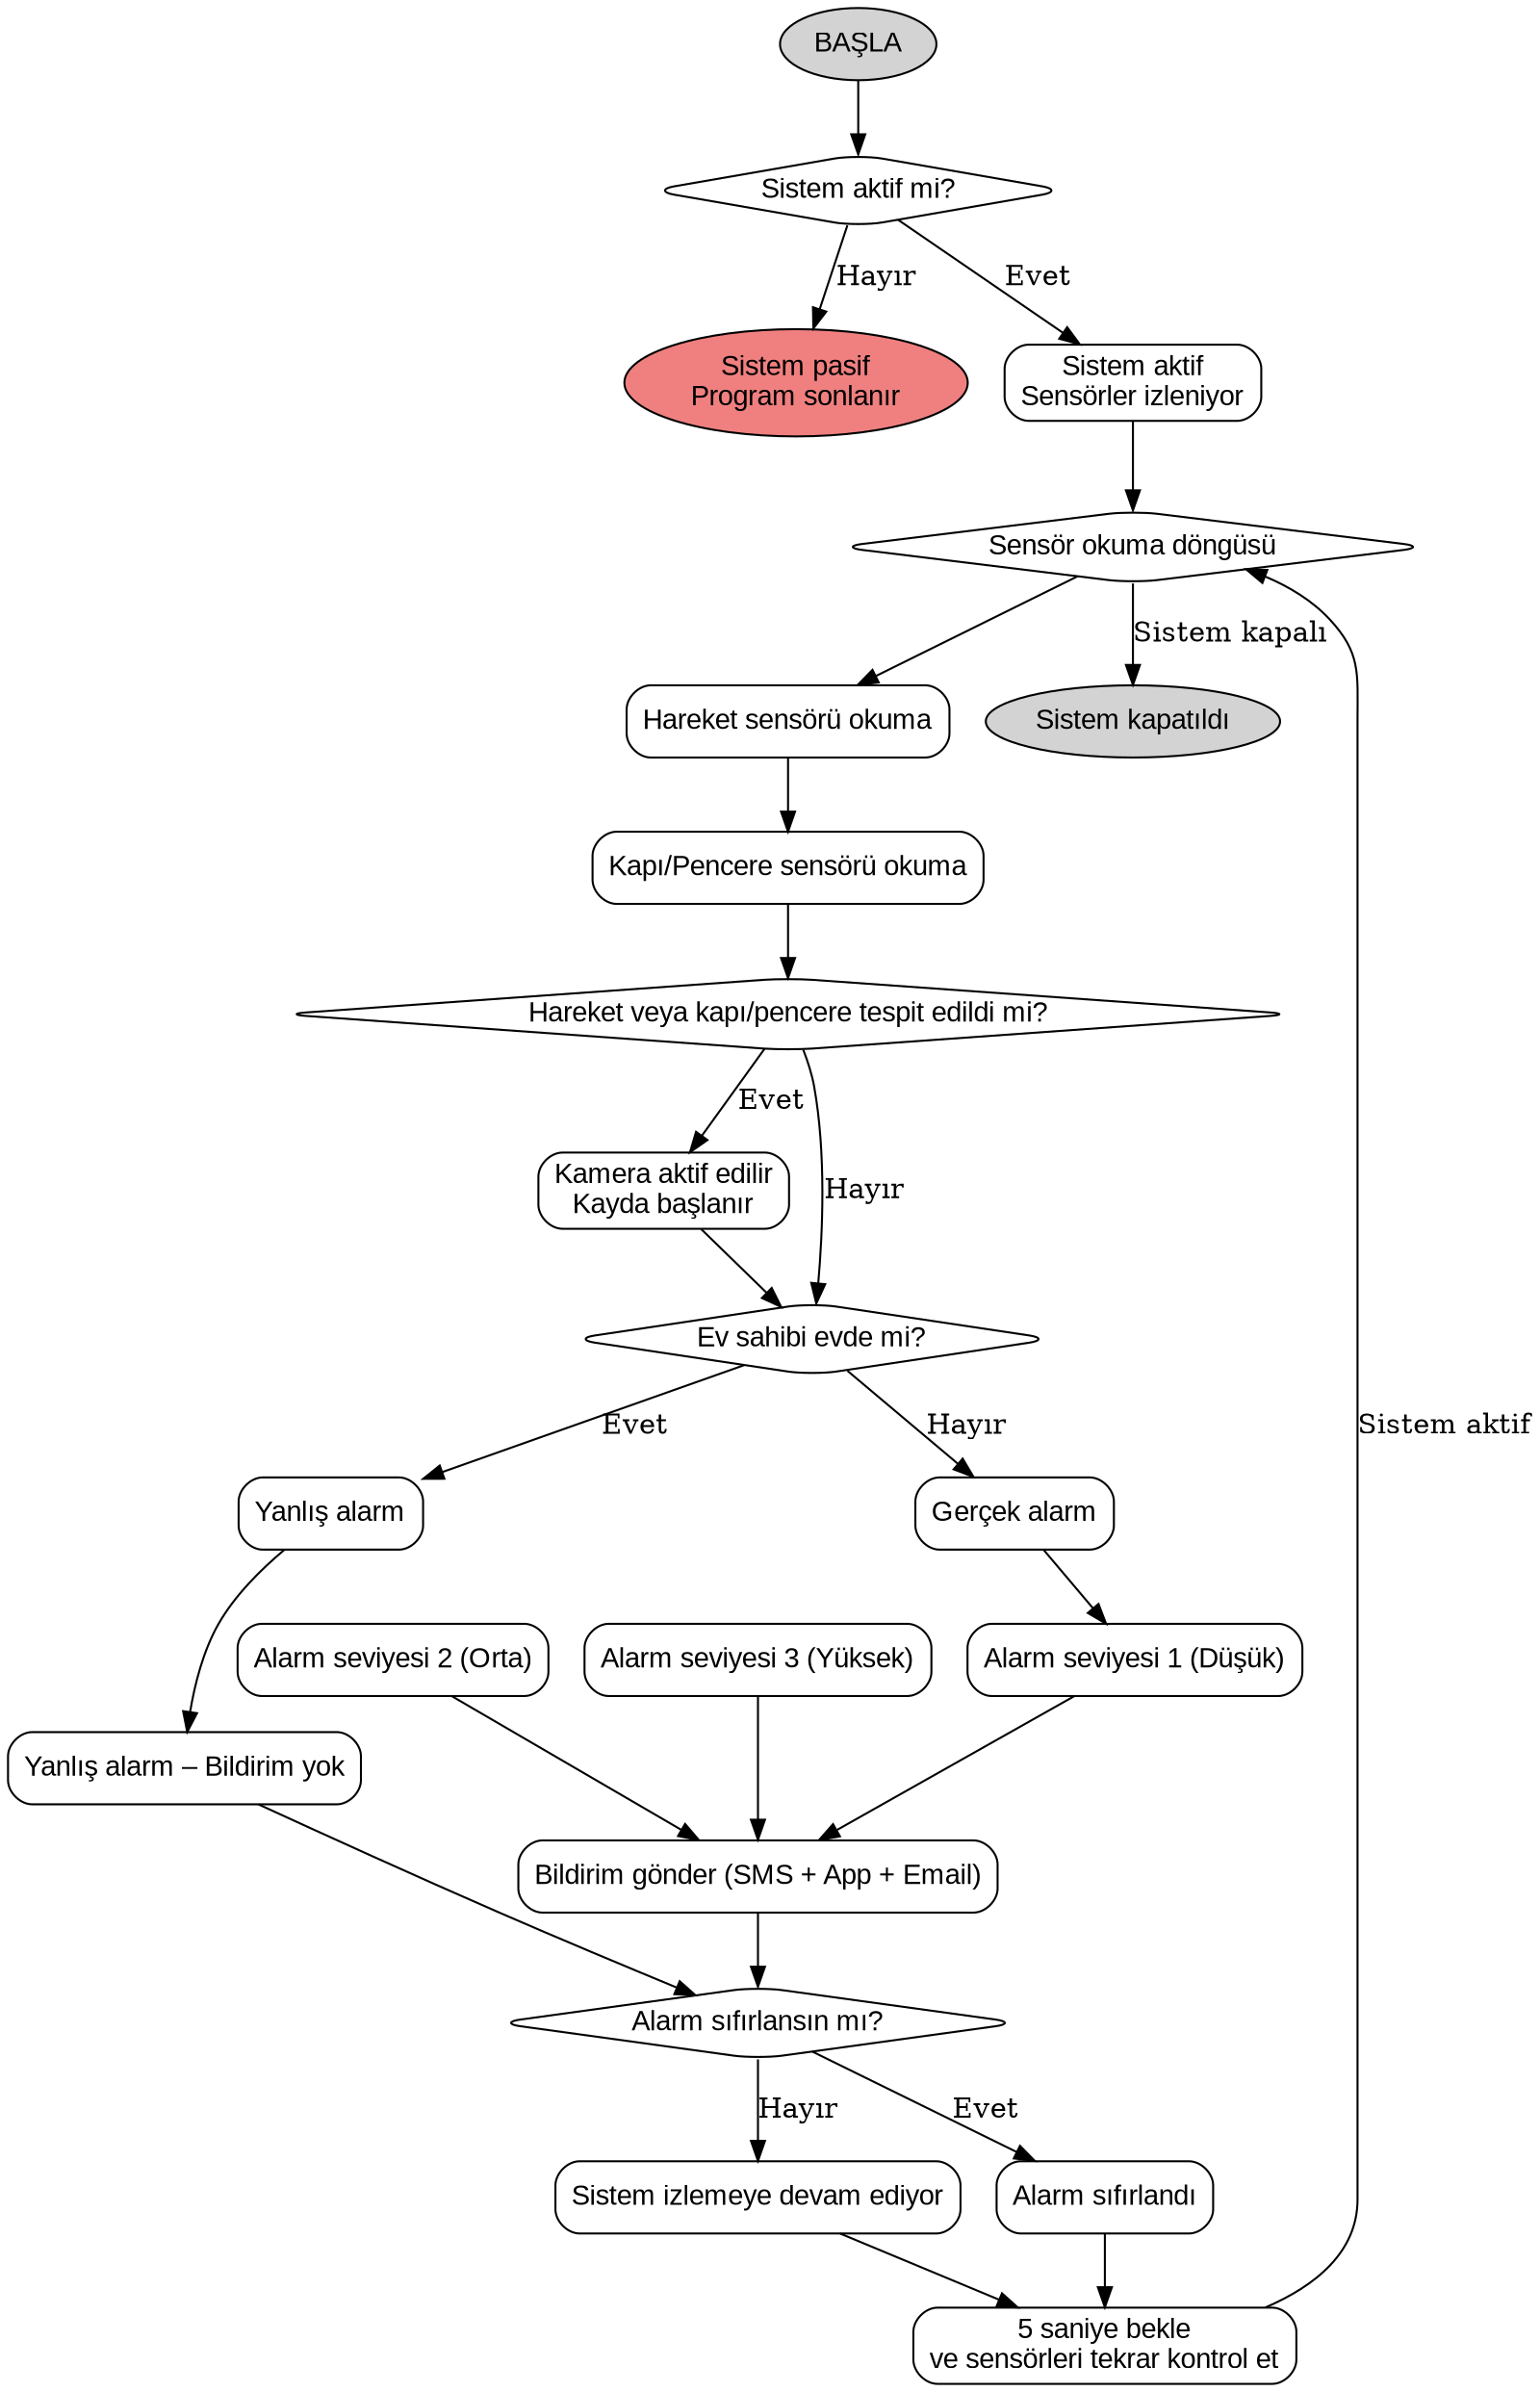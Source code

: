 digraph AkilliEvGuvenlik {
    rankdir=TB;
    node [shape=rectangle, style=rounded, fontname="Arial"];

    Start [label="BAŞLA", shape=ellipse, style=filled, fillcolor=lightgray];
    CheckSystem [label="Sistem aktif mi?", shape=diamond];
    Passive [label="Sistem pasif\nProgram sonlanır", shape=ellipse, style=filled, fillcolor=lightcoral];
    Active [label="Sistem aktif\nSensörler izleniyor"];
    SensorLoop [label="Sensör okuma döngüsü", shape=diamond];
    MotionSensor [label="Hareket sensörü okuma"];
    DoorSensor [label="Kapı/Pencere sensörü okuma"];
    CameraCheck [label="Hareket veya kapı/pencere tespit edildi mi?", shape=diamond];
    CameraActive [label="Kamera aktif edilir\nKayda başlanır"];
    OwnerCheck [label="Ev sahibi evde mi?", shape=diamond];
    FalseAlarm [label="Yanlış alarm"];
    TrueAlarm [label="Gerçek alarm"];
    Level1 [label="Alarm seviyesi 1 (Düşük)"];
    Level2 [label="Alarm seviyesi 2 (Orta)"];
    Level3 [label="Alarm seviyesi 3 (Yüksek)"];
    Notify [label="Bildirim gönder (SMS + App + Email)"];
    NoNotify [label="Yanlış alarm – Bildirim yok"];
    ResetCheck [label="Alarm sıfırlansın mı?", shape=diamond];
    Reset [label="Alarm sıfırlandı"];
    Continue [label="Sistem izlemeye devam ediyor"];
    Wait [label="5 saniye bekle\nve sensörleri tekrar kontrol et"];
    Stop [label="Sistem kapatıldı", shape=ellipse, style=filled, fillcolor=lightgray];

    // Flow connections
    Start -> CheckSystem;
    CheckSystem -> Active [label="Evet"];
    CheckSystem -> Passive [label="Hayır"];

    Active -> SensorLoop;
    SensorLoop -> MotionSensor;
    MotionSensor -> DoorSensor;
    DoorSensor -> CameraCheck;

    CameraCheck -> CameraActive [label="Evet"];
    CameraCheck -> OwnerCheck [label="Hayır"];

    CameraActive -> OwnerCheck;

    OwnerCheck -> FalseAlarm [label="Evet"];
    OwnerCheck -> TrueAlarm [label="Hayır"];

    FalseAlarm -> NoNotify;
    TrueAlarm -> Level1;
    
    Level1 -> Notify;
    Level2 -> Notify;
    Level3 -> Notify;

    NoNotify -> ResetCheck;
    Notify -> ResetCheck;

    ResetCheck -> Reset [label="Evet"];
    ResetCheck -> Continue [label="Hayır"];

    Reset -> Wait;
    Continue -> Wait;

    Wait -> SensorLoop [label="Sistem aktif"];
    SensorLoop -> Stop [label="Sistem kapalı"];
}
